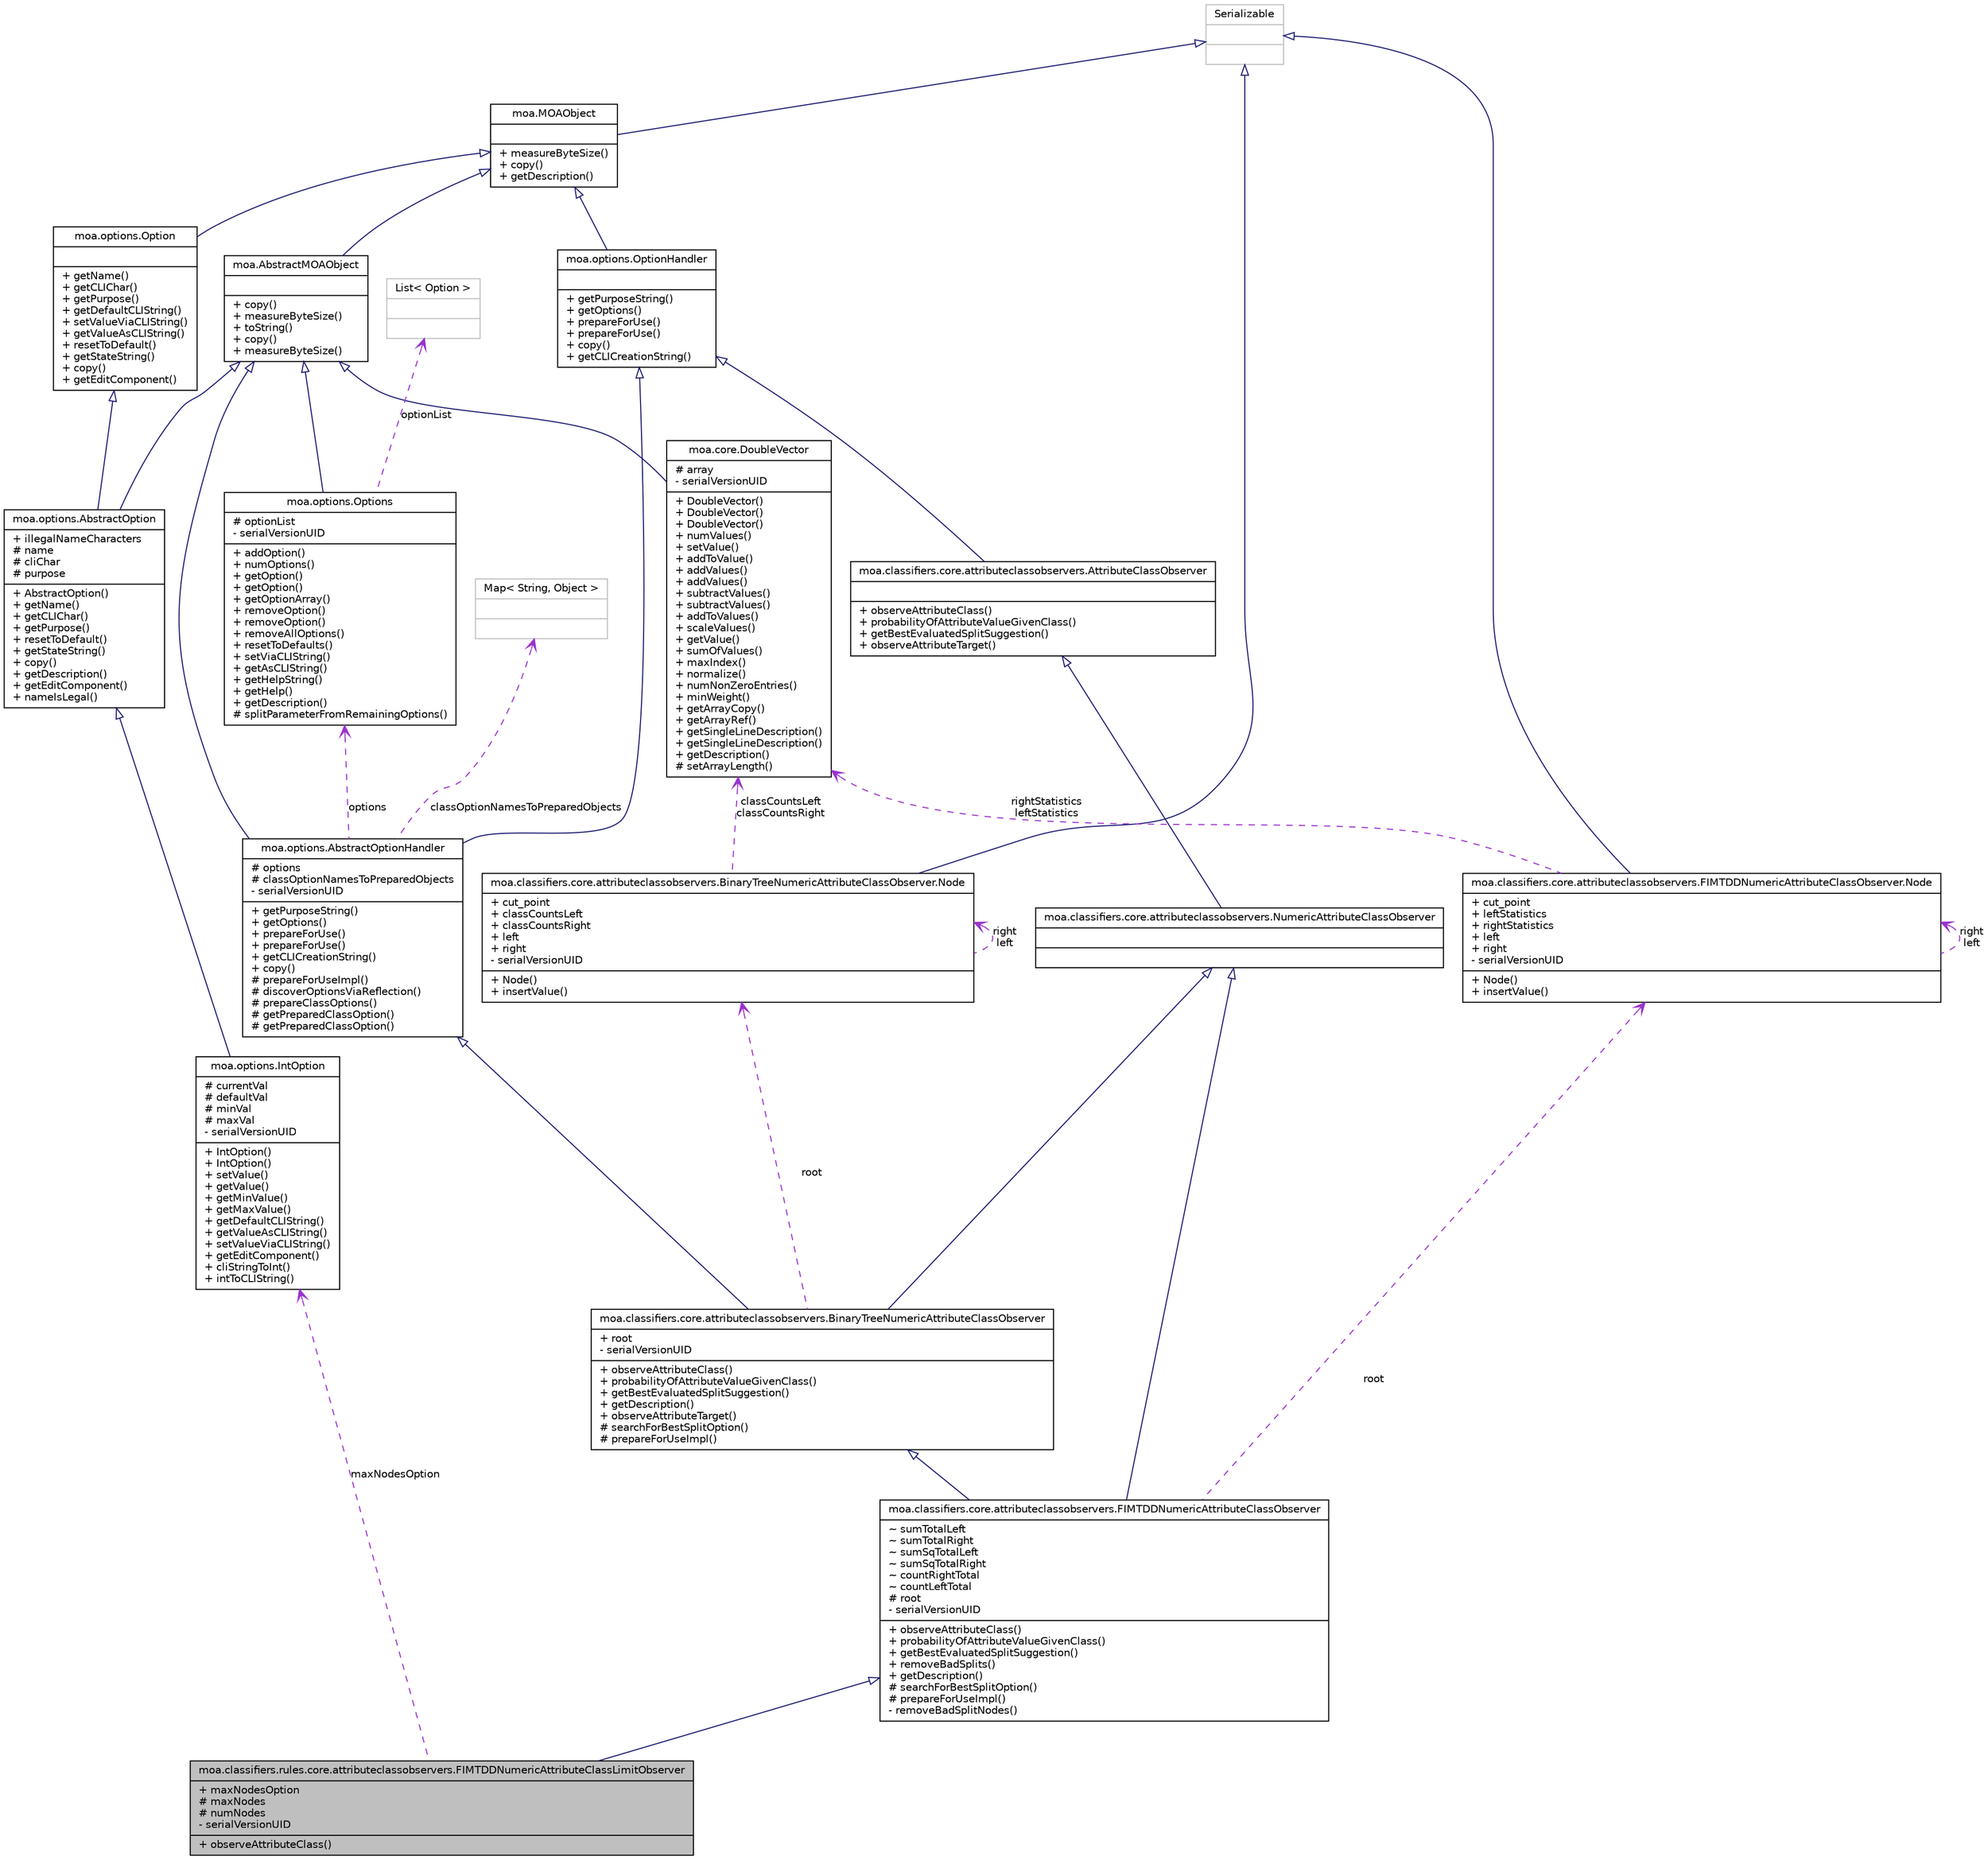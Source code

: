 digraph G
{
  edge [fontname="Helvetica",fontsize="10",labelfontname="Helvetica",labelfontsize="10"];
  node [fontname="Helvetica",fontsize="10",shape=record];
  Node1 [label="{moa.classifiers.rules.core.attributeclassobservers.FIMTDDNumericAttributeClassLimitObserver\n|+ maxNodesOption\l# maxNodes\l# numNodes\l- serialVersionUID\l|+ observeAttributeClass()\l}",height=0.2,width=0.4,color="black", fillcolor="grey75", style="filled" fontcolor="black"];
  Node2 -> Node1 [dir=back,color="midnightblue",fontsize="10",style="solid",arrowtail="empty",fontname="Helvetica"];
  Node2 [label="{moa.classifiers.core.attributeclassobservers.FIMTDDNumericAttributeClassObserver\n|~ sumTotalLeft\l~ sumTotalRight\l~ sumSqTotalLeft\l~ sumSqTotalRight\l~ countRightTotal\l~ countLeftTotal\l# root\l- serialVersionUID\l|+ observeAttributeClass()\l+ probabilityOfAttributeValueGivenClass()\l+ getBestEvaluatedSplitSuggestion()\l+ removeBadSplits()\l+ getDescription()\l# searchForBestSplitOption()\l# prepareForUseImpl()\l- removeBadSplitNodes()\l}",height=0.2,width=0.4,color="black", fillcolor="white", style="filled",URL="$classmoa_1_1classifiers_1_1core_1_1attributeclassobservers_1_1FIMTDDNumericAttributeClassObserver.html"];
  Node3 -> Node2 [dir=back,color="midnightblue",fontsize="10",style="solid",arrowtail="empty",fontname="Helvetica"];
  Node3 [label="{moa.classifiers.core.attributeclassobservers.BinaryTreeNumericAttributeClassObserver\n|+ root\l- serialVersionUID\l|+ observeAttributeClass()\l+ probabilityOfAttributeValueGivenClass()\l+ getBestEvaluatedSplitSuggestion()\l+ getDescription()\l+ observeAttributeTarget()\l# searchForBestSplitOption()\l# prepareForUseImpl()\l}",height=0.2,width=0.4,color="black", fillcolor="white", style="filled",URL="$classmoa_1_1classifiers_1_1core_1_1attributeclassobservers_1_1BinaryTreeNumericAttributeClassObserver.html",tooltip="Class for observing the class data distribution for a numeric attribute using a binary..."];
  Node4 -> Node3 [dir=back,color="midnightblue",fontsize="10",style="solid",arrowtail="empty",fontname="Helvetica"];
  Node4 [label="{moa.options.AbstractOptionHandler\n|# options\l# classOptionNamesToPreparedObjects\l- serialVersionUID\l|+ getPurposeString()\l+ getOptions()\l+ prepareForUse()\l+ prepareForUse()\l+ getCLICreationString()\l+ copy()\l# prepareForUseImpl()\l# discoverOptionsViaReflection()\l# prepareClassOptions()\l# getPreparedClassOption()\l# getPreparedClassOption()\l}",height=0.2,width=0.4,color="black", fillcolor="white", style="filled",URL="$classmoa_1_1options_1_1AbstractOptionHandler.html",tooltip="Abstract Option Handler."];
  Node5 -> Node4 [dir=back,color="midnightblue",fontsize="10",style="solid",arrowtail="empty",fontname="Helvetica"];
  Node5 [label="{moa.AbstractMOAObject\n||+ copy()\l+ measureByteSize()\l+ toString()\l+ copy()\l+ measureByteSize()\l}",height=0.2,width=0.4,color="black", fillcolor="white", style="filled",URL="$classmoa_1_1AbstractMOAObject.html",tooltip="Abstract MOA Object."];
  Node6 -> Node5 [dir=back,color="midnightblue",fontsize="10",style="solid",arrowtail="empty",fontname="Helvetica"];
  Node6 [label="{moa.MOAObject\n||+ measureByteSize()\l+ copy()\l+ getDescription()\l}",height=0.2,width=0.4,color="black", fillcolor="white", style="filled",URL="$interfacemoa_1_1MOAObject.html",tooltip="Interface implemented by classes in MOA, so that all are serializable, can produce..."];
  Node7 -> Node6 [dir=back,color="midnightblue",fontsize="10",style="solid",arrowtail="empty",fontname="Helvetica"];
  Node7 [label="{Serializable\n||}",height=0.2,width=0.4,color="grey75", fillcolor="white", style="filled"];
  Node8 -> Node4 [dir=back,color="midnightblue",fontsize="10",style="solid",arrowtail="empty",fontname="Helvetica"];
  Node8 [label="{moa.options.OptionHandler\n||+ getPurposeString()\l+ getOptions()\l+ prepareForUse()\l+ prepareForUse()\l+ copy()\l+ getCLICreationString()\l}",height=0.2,width=0.4,color="black", fillcolor="white", style="filled",URL="$interfacemoa_1_1options_1_1OptionHandler.html",tooltip="Interface representing an object that handles options or parameters."];
  Node6 -> Node8 [dir=back,color="midnightblue",fontsize="10",style="solid",arrowtail="empty",fontname="Helvetica"];
  Node9 -> Node4 [dir=back,color="darkorchid3",fontsize="10",style="dashed",label="classOptionNamesToPreparedObjects",arrowtail="open",fontname="Helvetica"];
  Node9 [label="{Map\< String, Object \>\n||}",height=0.2,width=0.4,color="grey75", fillcolor="white", style="filled"];
  Node10 -> Node4 [dir=back,color="darkorchid3",fontsize="10",style="dashed",label="options",arrowtail="open",fontname="Helvetica"];
  Node10 [label="{moa.options.Options\n|# optionList\l- serialVersionUID\l|+ addOption()\l+ numOptions()\l+ getOption()\l+ getOption()\l+ getOptionArray()\l+ removeOption()\l+ removeOption()\l+ removeAllOptions()\l+ resetToDefaults()\l+ setViaCLIString()\l+ getAsCLIString()\l+ getHelpString()\l+ getHelp()\l+ getDescription()\l# splitParameterFromRemainingOptions()\l}",height=0.2,width=0.4,color="black", fillcolor="white", style="filled",URL="$classmoa_1_1options_1_1Options.html",tooltip="File option."];
  Node5 -> Node10 [dir=back,color="midnightblue",fontsize="10",style="solid",arrowtail="empty",fontname="Helvetica"];
  Node11 -> Node10 [dir=back,color="darkorchid3",fontsize="10",style="dashed",label="optionList",arrowtail="open",fontname="Helvetica"];
  Node11 [label="{List\< Option \>\n||}",height=0.2,width=0.4,color="grey75", fillcolor="white", style="filled"];
  Node12 -> Node3 [dir=back,color="midnightblue",fontsize="10",style="solid",arrowtail="empty",fontname="Helvetica"];
  Node12 [label="{moa.classifiers.core.attributeclassobservers.NumericAttributeClassObserver\n||}",height=0.2,width=0.4,color="black", fillcolor="white", style="filled",URL="$interfacemoa_1_1classifiers_1_1core_1_1attributeclassobservers_1_1NumericAttributeClassObserver.html",tooltip="Interface for observing the class data distribution for a numeric attribute."];
  Node13 -> Node12 [dir=back,color="midnightblue",fontsize="10",style="solid",arrowtail="empty",fontname="Helvetica"];
  Node13 [label="{moa.classifiers.core.attributeclassobservers.AttributeClassObserver\n||+ observeAttributeClass()\l+ probabilityOfAttributeValueGivenClass()\l+ getBestEvaluatedSplitSuggestion()\l+ observeAttributeTarget()\l}",height=0.2,width=0.4,color="black", fillcolor="white", style="filled",URL="$interfacemoa_1_1classifiers_1_1core_1_1attributeclassobservers_1_1AttributeClassObserver.html",tooltip="Interface for observing the class data distribution for an attribute."];
  Node8 -> Node13 [dir=back,color="midnightblue",fontsize="10",style="solid",arrowtail="empty",fontname="Helvetica"];
  Node14 -> Node3 [dir=back,color="darkorchid3",fontsize="10",style="dashed",label="root",arrowtail="open",fontname="Helvetica"];
  Node14 [label="{moa.classifiers.core.attributeclassobservers.BinaryTreeNumericAttributeClassObserver.Node\n|+ cut_point\l+ classCountsLeft\l+ classCountsRight\l+ left\l+ right\l- serialVersionUID\l|+ Node()\l+ insertValue()\l}",height=0.2,width=0.4,color="black", fillcolor="white", style="filled",URL="$classmoa_1_1classifiers_1_1core_1_1attributeclassobservers_1_1BinaryTreeNumericAttributeClassObserver_1_1Node.html"];
  Node7 -> Node14 [dir=back,color="midnightblue",fontsize="10",style="solid",arrowtail="empty",fontname="Helvetica"];
  Node14 -> Node14 [dir=back,color="darkorchid3",fontsize="10",style="dashed",label="right\nleft",arrowtail="open",fontname="Helvetica"];
  Node15 -> Node14 [dir=back,color="darkorchid3",fontsize="10",style="dashed",label="classCountsLeft\nclassCountsRight",arrowtail="open",fontname="Helvetica"];
  Node15 [label="{moa.core.DoubleVector\n|# array\l- serialVersionUID\l|+ DoubleVector()\l+ DoubleVector()\l+ DoubleVector()\l+ numValues()\l+ setValue()\l+ addToValue()\l+ addValues()\l+ addValues()\l+ subtractValues()\l+ subtractValues()\l+ addToValues()\l+ scaleValues()\l+ getValue()\l+ sumOfValues()\l+ maxIndex()\l+ normalize()\l+ numNonZeroEntries()\l+ minWeight()\l+ getArrayCopy()\l+ getArrayRef()\l+ getSingleLineDescription()\l+ getSingleLineDescription()\l+ getDescription()\l# setArrayLength()\l}",height=0.2,width=0.4,color="black", fillcolor="white", style="filled",URL="$classmoa_1_1core_1_1DoubleVector.html",tooltip="Vector of double numbers with some utilities."];
  Node5 -> Node15 [dir=back,color="midnightblue",fontsize="10",style="solid",arrowtail="empty",fontname="Helvetica"];
  Node12 -> Node2 [dir=back,color="midnightblue",fontsize="10",style="solid",arrowtail="empty",fontname="Helvetica"];
  Node16 -> Node2 [dir=back,color="darkorchid3",fontsize="10",style="dashed",label="root",arrowtail="open",fontname="Helvetica"];
  Node16 [label="{moa.classifiers.core.attributeclassobservers.FIMTDDNumericAttributeClassObserver.Node\n|+ cut_point\l+ leftStatistics\l+ rightStatistics\l+ left\l+ right\l- serialVersionUID\l|+ Node()\l+ insertValue()\l}",height=0.2,width=0.4,color="black", fillcolor="white", style="filled",URL="$classmoa_1_1classifiers_1_1core_1_1attributeclassobservers_1_1FIMTDDNumericAttributeClassObserver_1_1Node.html"];
  Node7 -> Node16 [dir=back,color="midnightblue",fontsize="10",style="solid",arrowtail="empty",fontname="Helvetica"];
  Node16 -> Node16 [dir=back,color="darkorchid3",fontsize="10",style="dashed",label="right\nleft",arrowtail="open",fontname="Helvetica"];
  Node15 -> Node16 [dir=back,color="darkorchid3",fontsize="10",style="dashed",label="rightStatistics\nleftStatistics",arrowtail="open",fontname="Helvetica"];
  Node17 -> Node1 [dir=back,color="darkorchid3",fontsize="10",style="dashed",label="maxNodesOption",arrowtail="open",fontname="Helvetica"];
  Node17 [label="{moa.options.IntOption\n|# currentVal\l# defaultVal\l# minVal\l# maxVal\l- serialVersionUID\l|+ IntOption()\l+ IntOption()\l+ setValue()\l+ getValue()\l+ getMinValue()\l+ getMaxValue()\l+ getDefaultCLIString()\l+ getValueAsCLIString()\l+ setValueViaCLIString()\l+ getEditComponent()\l+ cliStringToInt()\l+ intToCLIString()\l}",height=0.2,width=0.4,color="black", fillcolor="white", style="filled",URL="$classmoa_1_1options_1_1IntOption.html",tooltip="Int option."];
  Node18 -> Node17 [dir=back,color="midnightblue",fontsize="10",style="solid",arrowtail="empty",fontname="Helvetica"];
  Node18 [label="{moa.options.AbstractOption\n|+ illegalNameCharacters\l# name\l# cliChar\l# purpose\l|+ AbstractOption()\l+ getName()\l+ getCLIChar()\l+ getPurpose()\l+ resetToDefault()\l+ getStateString()\l+ copy()\l+ getDescription()\l+ getEditComponent()\l+ nameIsLegal()\l}",height=0.2,width=0.4,color="black", fillcolor="white", style="filled",URL="$classmoa_1_1options_1_1AbstractOption.html",tooltip="Abstract option."];
  Node5 -> Node18 [dir=back,color="midnightblue",fontsize="10",style="solid",arrowtail="empty",fontname="Helvetica"];
  Node19 -> Node18 [dir=back,color="midnightblue",fontsize="10",style="solid",arrowtail="empty",fontname="Helvetica"];
  Node19 [label="{moa.options.Option\n||+ getName()\l+ getCLIChar()\l+ getPurpose()\l+ getDefaultCLIString()\l+ setValueViaCLIString()\l+ getValueAsCLIString()\l+ resetToDefault()\l+ getStateString()\l+ copy()\l+ getEditComponent()\l}",height=0.2,width=0.4,color="black", fillcolor="white", style="filled",URL="$interfacemoa_1_1options_1_1Option.html",tooltip="Interface representing an option or parameter."];
  Node6 -> Node19 [dir=back,color="midnightblue",fontsize="10",style="solid",arrowtail="empty",fontname="Helvetica"];
}
